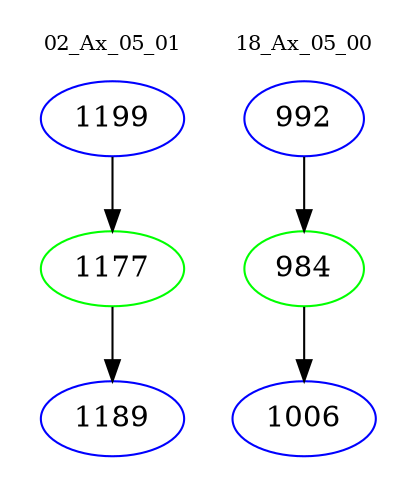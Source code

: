 digraph{
subgraph cluster_0 {
color = white
label = "02_Ax_05_01";
fontsize=10;
T0_1199 [label="1199", color="blue"]
T0_1199 -> T0_1177 [color="black"]
T0_1177 [label="1177", color="green"]
T0_1177 -> T0_1189 [color="black"]
T0_1189 [label="1189", color="blue"]
}
subgraph cluster_1 {
color = white
label = "18_Ax_05_00";
fontsize=10;
T1_992 [label="992", color="blue"]
T1_992 -> T1_984 [color="black"]
T1_984 [label="984", color="green"]
T1_984 -> T1_1006 [color="black"]
T1_1006 [label="1006", color="blue"]
}
}
